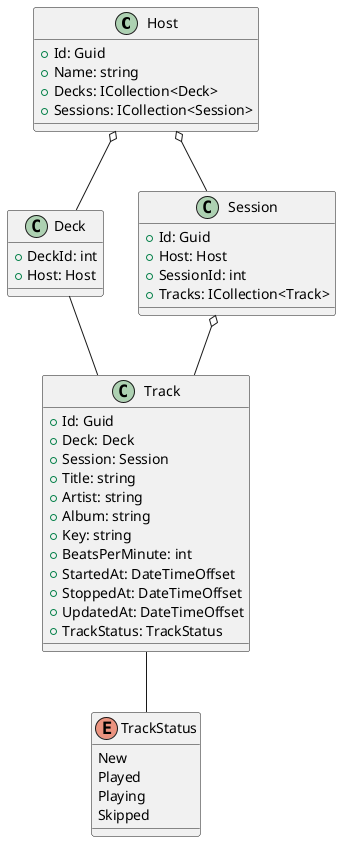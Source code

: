 @startuml entitymodel
class Host {
    +Id: Guid
    +Name: string
    +Decks: ICollection<Deck>
    +Sessions: ICollection<Session>
}

class Deck {
    +DeckId: int
    +Host: Host
}

class Session {
    +Id: Guid
    +Host: Host
    +SessionId: int
    +Tracks: ICollection<Track>
}


enum TrackStatus {
    New
    Played
    Playing
    Skipped
}

class Track {
    +Id: Guid
    +Deck: Deck
    +Session: Session
    +Title: string
    +Artist: string
    +Album: string
    +Key: string
    +BeatsPerMinute: int
    +StartedAt: DateTimeOffset
    +StoppedAt: DateTimeOffset
    +UpdatedAt: DateTimeOffset
    +TrackStatus: TrackStatus
}

Track -- TrackStatus
Host o-- Deck
Session o-- Track
Host o-- Session
Deck -- Track
@enduml